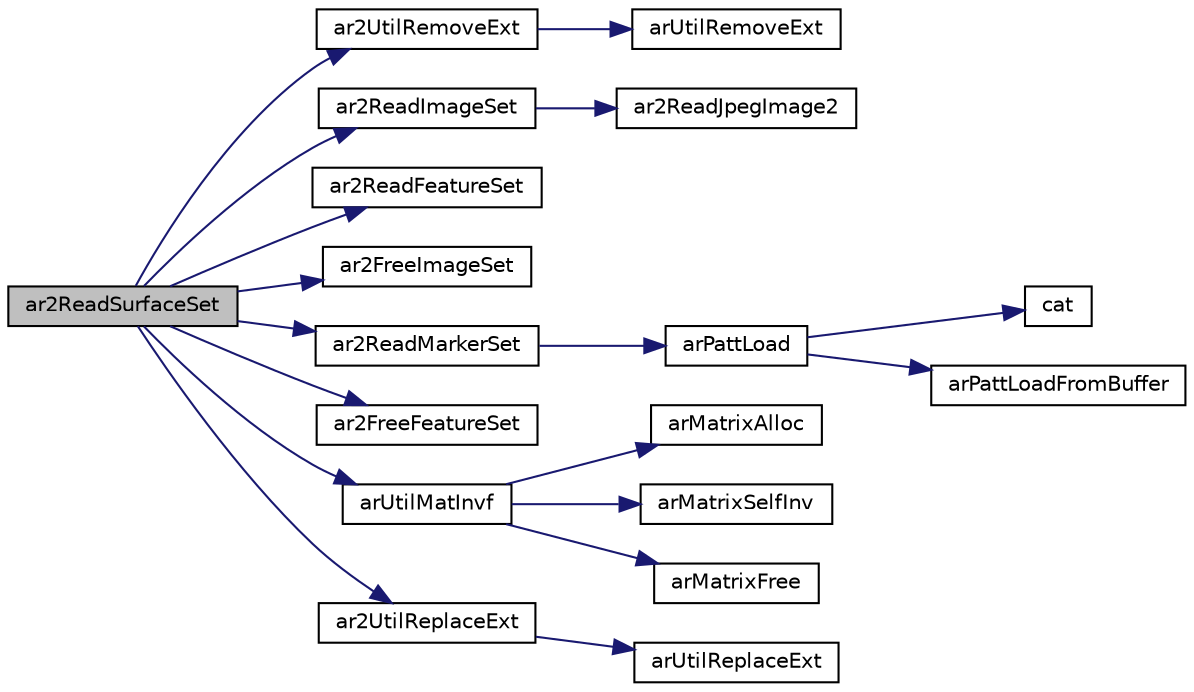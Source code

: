 digraph "ar2ReadSurfaceSet"
{
 // INTERACTIVE_SVG=YES
  edge [fontname="Helvetica",fontsize="10",labelfontname="Helvetica",labelfontsize="10"];
  node [fontname="Helvetica",fontsize="10",shape=record];
  rankdir="LR";
  Node1 [label="ar2ReadSurfaceSet",height=0.2,width=0.4,color="black", fillcolor="grey75", style="filled", fontcolor="black"];
  Node1 -> Node2 [color="midnightblue",fontsize="10",style="solid",fontname="Helvetica"];
  Node2 [label="ar2UtilRemoveExt",height=0.2,width=0.4,color="black", fillcolor="white", style="filled",URL="$util_8h.html#a5ac05583cae18705ad84d68a4bd56a0f"];
  Node2 -> Node3 [color="midnightblue",fontsize="10",style="solid",fontname="Helvetica"];
  Node3 [label="arUtilRemoveExt",height=0.2,width=0.4,color="black", fillcolor="white", style="filled",URL="$ar_util_8c.html#a47064e5535ae919defcc0bd8bc6029b4"];
  Node1 -> Node4 [color="midnightblue",fontsize="10",style="solid",fontname="Helvetica"];
  Node4 [label="ar2ReadImageSet",height=0.2,width=0.4,color="black", fillcolor="white", style="filled",URL="$image_set_8c.html#a8dd969959bfc7502bb04a2e502836c47"];
  Node4 -> Node5 [color="midnightblue",fontsize="10",style="solid",fontname="Helvetica"];
  Node5 [label="ar2ReadJpegImage2",height=0.2,width=0.4,color="black", fillcolor="white", style="filled",URL="$image_format_8h.html#aed57046a72110e1609f2845e54f47835"];
  Node1 -> Node6 [color="midnightblue",fontsize="10",style="solid",fontname="Helvetica"];
  Node6 [label="ar2ReadFeatureSet",height=0.2,width=0.4,color="black", fillcolor="white", style="filled",URL="$feature_set_8c.html#a2bdcf21547a2cf73f51a12a85bcece1e"];
  Node1 -> Node7 [color="midnightblue",fontsize="10",style="solid",fontname="Helvetica"];
  Node7 [label="ar2FreeImageSet",height=0.2,width=0.4,color="black", fillcolor="white", style="filled",URL="$image_set_8c.html#a556112a99d1a97361054d49718ab23c7"];
  Node1 -> Node8 [color="midnightblue",fontsize="10",style="solid",fontname="Helvetica"];
  Node8 [label="ar2ReadMarkerSet",height=0.2,width=0.4,color="black", fillcolor="white", style="filled",URL="$marker_8h.html#ab98d8d2003cf97bad4a3a8c40906b796"];
  Node8 -> Node9 [color="midnightblue",fontsize="10",style="solid",fontname="Helvetica"];
  Node9 [label="arPattLoad",height=0.2,width=0.4,color="black", fillcolor="white", style="filled",URL="$ar_patt_load_8c.html#a6c3899cc1122ad7ae5bd93b4c00a64cf",tooltip="Load a pattern file into a pattern handle. "];
  Node9 -> Node10 [color="midnightblue",fontsize="10",style="solid",fontname="Helvetica"];
  Node10 [label="cat",height=0.2,width=0.4,color="black", fillcolor="white", style="filled",URL="$file__utils_8c.html#a5160d4dbf6ed208004ff4477724b311a"];
  Node9 -> Node11 [color="midnightblue",fontsize="10",style="solid",fontname="Helvetica"];
  Node11 [label="arPattLoadFromBuffer",height=0.2,width=0.4,color="black", fillcolor="white", style="filled",URL="$ar_patt_load_8c.html#a1eb242ab9531966ab8bd8a5379e78792"];
  Node1 -> Node12 [color="midnightblue",fontsize="10",style="solid",fontname="Helvetica"];
  Node12 [label="ar2FreeFeatureSet",height=0.2,width=0.4,color="black", fillcolor="white", style="filled",URL="$feature_set_8c.html#ac71690e7330ed1408ab329c34a378ff2"];
  Node1 -> Node13 [color="midnightblue",fontsize="10",style="solid",fontname="Helvetica"];
  Node13 [label="arUtilMatInvf",height=0.2,width=0.4,color="black", fillcolor="white", style="filled",URL="$ar_util_8c.html#a60ab472063fe1b236c847265a59996d3"];
  Node13 -> Node14 [color="midnightblue",fontsize="10",style="solid",fontname="Helvetica"];
  Node14 [label="arMatrixAlloc",height=0.2,width=0.4,color="black", fillcolor="white", style="filled",URL="$matrix_8h.html#a4ab6ed1bcea1368a2040e9779ab28b9b"];
  Node13 -> Node15 [color="midnightblue",fontsize="10",style="solid",fontname="Helvetica"];
  Node15 [label="arMatrixSelfInv",height=0.2,width=0.4,color="black", fillcolor="white", style="filled",URL="$matrix_8h.html#a979db815d3f7ed81b0375ee39da3057a"];
  Node13 -> Node16 [color="midnightblue",fontsize="10",style="solid",fontname="Helvetica"];
  Node16 [label="arMatrixFree",height=0.2,width=0.4,color="black", fillcolor="white", style="filled",URL="$matrix_8h.html#a7b6cca2930147818bd060cddd5c5a28a"];
  Node1 -> Node17 [color="midnightblue",fontsize="10",style="solid",fontname="Helvetica"];
  Node17 [label="ar2UtilReplaceExt",height=0.2,width=0.4,color="black", fillcolor="white", style="filled",URL="$util_8h.html#a0901efe4fe29f6412f151dc02e63863b"];
  Node17 -> Node18 [color="midnightblue",fontsize="10",style="solid",fontname="Helvetica"];
  Node18 [label="arUtilReplaceExt",height=0.2,width=0.4,color="black", fillcolor="white", style="filled",URL="$ar_util_8c.html#aa9777806940f9b11dcc5a15585d53d3d"];
}
